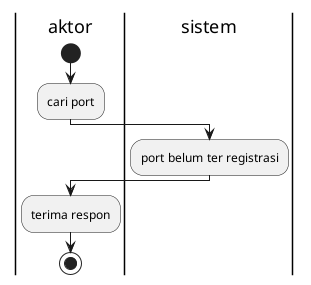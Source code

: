 @startuml

|aktor|
start
:cari port;

|sistem|
:port belum ter registrasi;

|aktor|
:terima respon;
stop

@enduml
